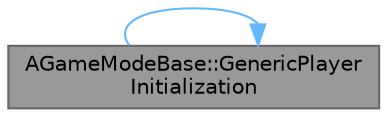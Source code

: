 digraph "AGameModeBase::GenericPlayerInitialization"
{
 // INTERACTIVE_SVG=YES
 // LATEX_PDF_SIZE
  bgcolor="transparent";
  edge [fontname=Helvetica,fontsize=10,labelfontname=Helvetica,labelfontsize=10];
  node [fontname=Helvetica,fontsize=10,shape=box,height=0.2,width=0.4];
  rankdir="LR";
  Node1 [id="Node000001",label="AGameModeBase::GenericPlayer\lInitialization",height=0.2,width=0.4,color="gray40", fillcolor="grey60", style="filled", fontcolor="black",tooltip="Handles all player initialization that is shared between the travel methods (i.e."];
  Node1 -> Node1 [id="edge1_Node000001_Node000001",color="steelblue1",style="solid",tooltip=" "];
}
